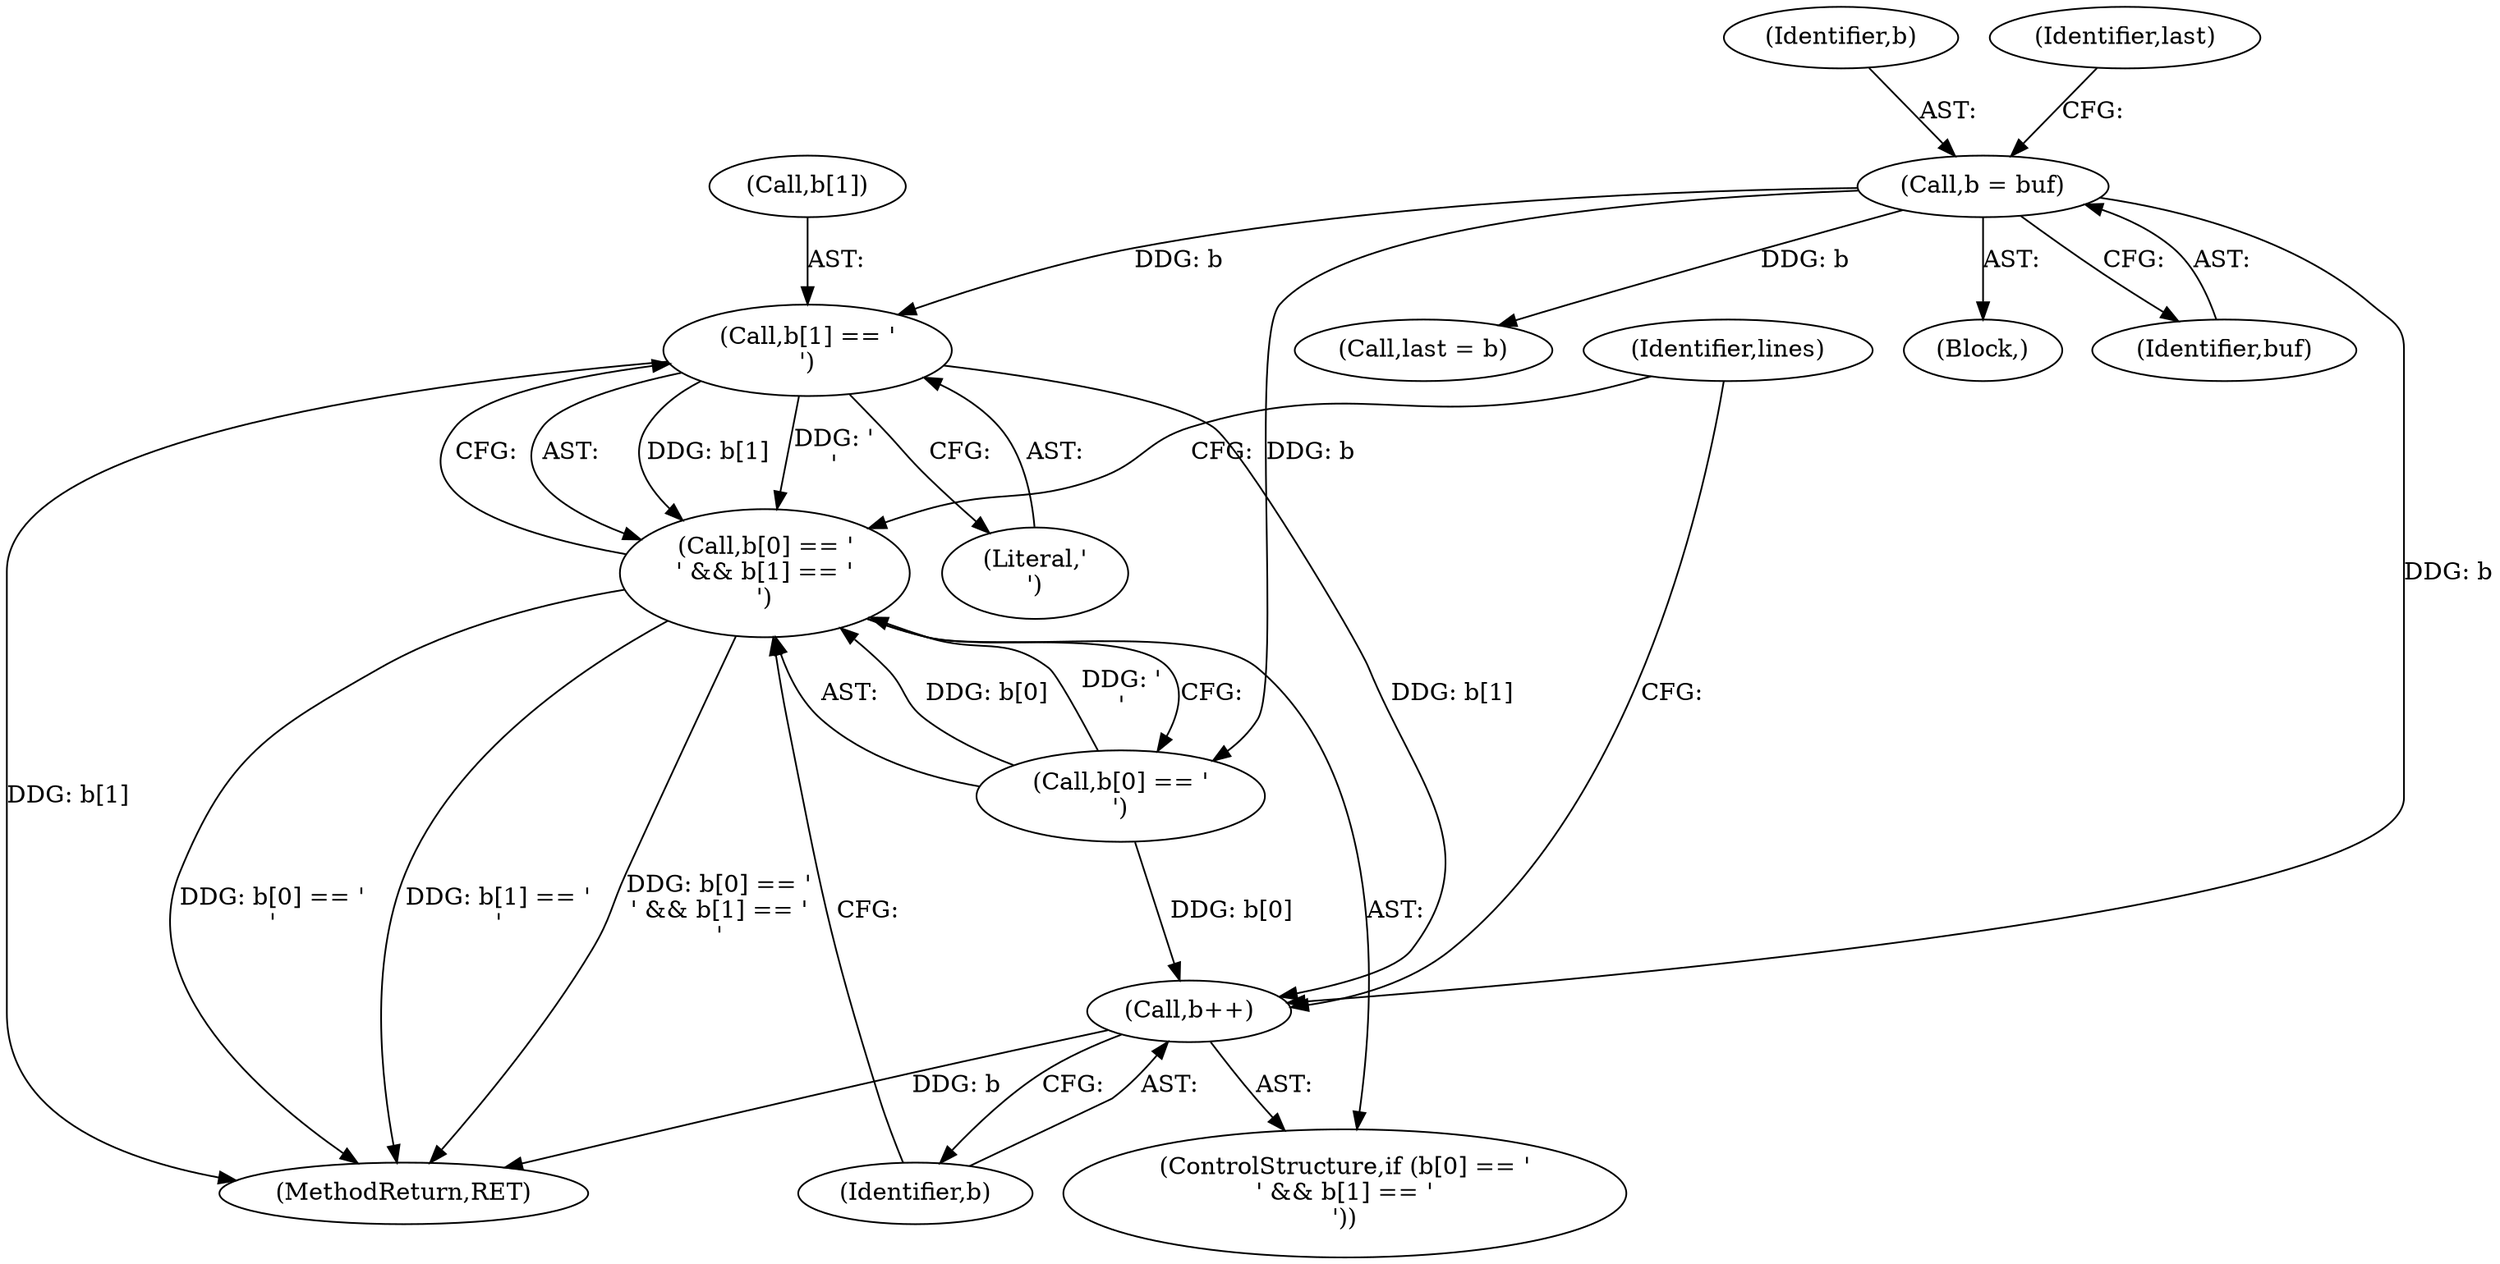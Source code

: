 digraph "0_file_4a284c89d6ef11aca34da65da7d673050a5ea320_3@array" {
"1000199" [label="(Call,b[1] == '\n')"];
"1000185" [label="(Call,b = buf)"];
"1000193" [label="(Call,b[0] == '\r' && b[1] == '\n')"];
"1000204" [label="(Call,b++)"];
"1000199" [label="(Call,b[1] == '\n')"];
"1000193" [label="(Call,b[0] == '\r' && b[1] == '\n')"];
"1000205" [label="(Identifier,b)"];
"1000203" [label="(Literal,'\n')"];
"1000200" [label="(Call,b[1])"];
"1000204" [label="(Call,b++)"];
"1000194" [label="(Call,b[0] == '\r')"];
"1000413" [label="(MethodReturn,RET)"];
"1000185" [label="(Call,b = buf)"];
"1000189" [label="(Call,last = b)"];
"1000181" [label="(Block,)"];
"1000187" [label="(Identifier,buf)"];
"1000186" [label="(Identifier,b)"];
"1000190" [label="(Identifier,last)"];
"1000192" [label="(ControlStructure,if (b[0] == '\r' && b[1] == '\n'))"];
"1000207" [label="(Identifier,lines)"];
"1000199" -> "1000193"  [label="AST: "];
"1000199" -> "1000203"  [label="CFG: "];
"1000200" -> "1000199"  [label="AST: "];
"1000203" -> "1000199"  [label="AST: "];
"1000193" -> "1000199"  [label="CFG: "];
"1000199" -> "1000413"  [label="DDG: b[1]"];
"1000199" -> "1000193"  [label="DDG: b[1]"];
"1000199" -> "1000193"  [label="DDG: '\n'"];
"1000185" -> "1000199"  [label="DDG: b"];
"1000199" -> "1000204"  [label="DDG: b[1]"];
"1000185" -> "1000181"  [label="AST: "];
"1000185" -> "1000187"  [label="CFG: "];
"1000186" -> "1000185"  [label="AST: "];
"1000187" -> "1000185"  [label="AST: "];
"1000190" -> "1000185"  [label="CFG: "];
"1000185" -> "1000189"  [label="DDG: b"];
"1000185" -> "1000194"  [label="DDG: b"];
"1000185" -> "1000204"  [label="DDG: b"];
"1000193" -> "1000192"  [label="AST: "];
"1000193" -> "1000194"  [label="CFG: "];
"1000194" -> "1000193"  [label="AST: "];
"1000205" -> "1000193"  [label="CFG: "];
"1000207" -> "1000193"  [label="CFG: "];
"1000193" -> "1000413"  [label="DDG: b[0] == '\r'"];
"1000193" -> "1000413"  [label="DDG: b[1] == '\n'"];
"1000193" -> "1000413"  [label="DDG: b[0] == '\r' && b[1] == '\n'"];
"1000194" -> "1000193"  [label="DDG: b[0]"];
"1000194" -> "1000193"  [label="DDG: '\r'"];
"1000204" -> "1000192"  [label="AST: "];
"1000204" -> "1000205"  [label="CFG: "];
"1000205" -> "1000204"  [label="AST: "];
"1000207" -> "1000204"  [label="CFG: "];
"1000204" -> "1000413"  [label="DDG: b"];
"1000194" -> "1000204"  [label="DDG: b[0]"];
}
